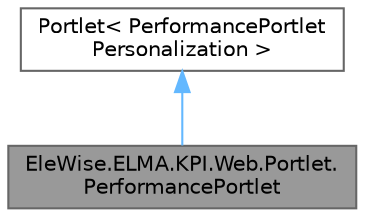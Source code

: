 digraph "EleWise.ELMA.KPI.Web.Portlet.PerformancePortlet"
{
 // LATEX_PDF_SIZE
  bgcolor="transparent";
  edge [fontname=Helvetica,fontsize=10,labelfontname=Helvetica,labelfontsize=10];
  node [fontname=Helvetica,fontsize=10,shape=box,height=0.2,width=0.4];
  Node1 [id="Node000001",label="EleWise.ELMA.KPI.Web.Portlet.\lPerformancePortlet",height=0.2,width=0.4,color="gray40", fillcolor="grey60", style="filled", fontcolor="black",tooltip="Портлет \"Мои показатели\"."];
  Node2 -> Node1 [id="edge1_Node000001_Node000002",dir="back",color="steelblue1",style="solid",tooltip=" "];
  Node2 [id="Node000002",label="Portlet\< PerformancePortlet\lPersonalization \>",height=0.2,width=0.4,color="gray40", fillcolor="white", style="filled",tooltip=" "];
}

